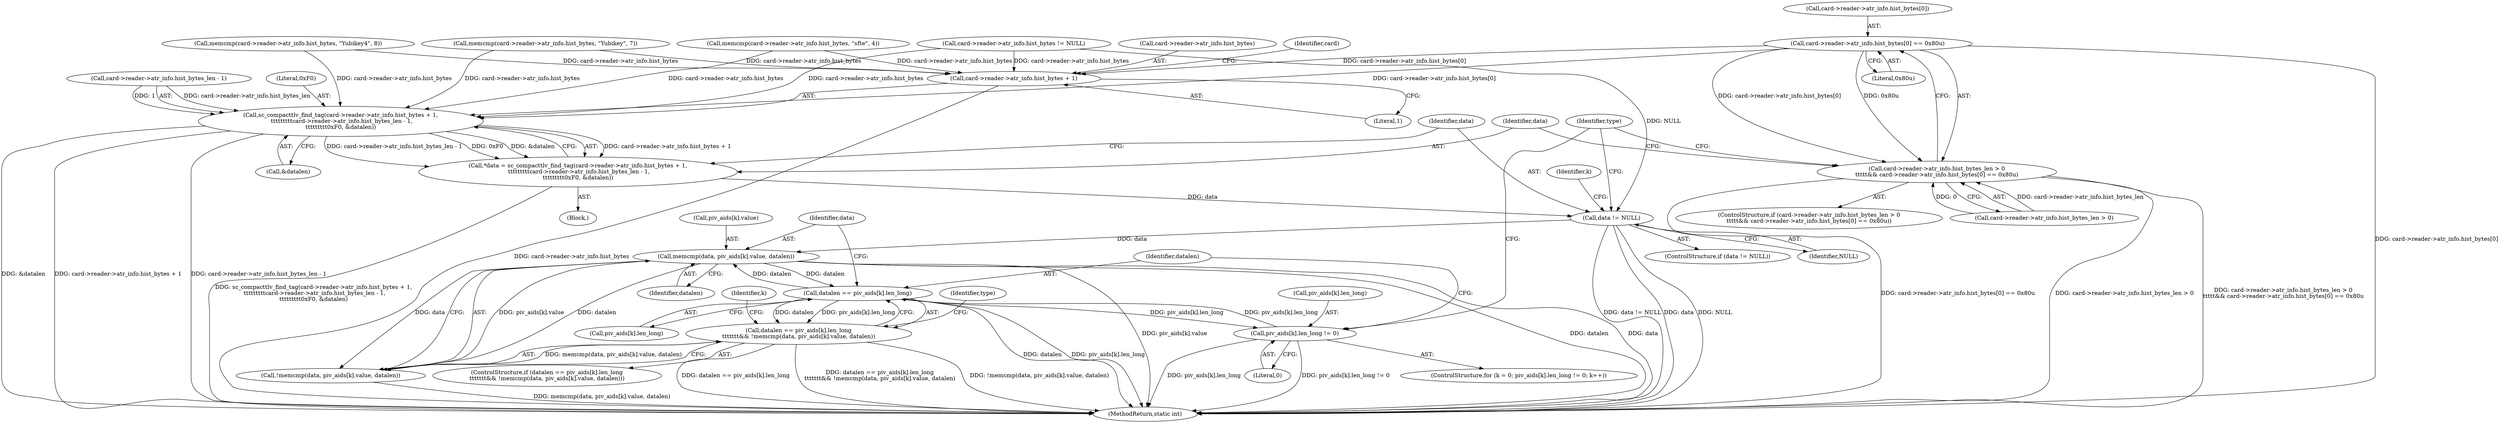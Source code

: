 digraph "0_OpenSC_8fe377e93b4b56060e5bbfb6f3142ceaeca744fa_15@API" {
"1000273" [label="(Call,card->reader->atr_info.hist_bytes[0] == 0x80u)"];
"1000263" [label="(Call,card->reader->atr_info.hist_bytes_len > 0\n\t\t\t\t\t&& card->reader->atr_info.hist_bytes[0] == 0x80u)"];
"1000289" [label="(Call,sc_compacttlv_find_tag(card->reader->atr_info.hist_bytes + 1,\n \t\t\t\t\t\t\t\t\tcard->reader->atr_info.hist_bytes_len - 1,\n\t\t\t\t\t\t\t\t\t0xF0, &datalen))"];
"1000287" [label="(Call,*data = sc_compacttlv_find_tag(card->reader->atr_info.hist_bytes + 1,\n \t\t\t\t\t\t\t\t\tcard->reader->atr_info.hist_bytes_len - 1,\n\t\t\t\t\t\t\t\t\t0xF0, &datalen))"];
"1000312" [label="(Call,data != NULL)"];
"1000341" [label="(Call,memcmp(data, piv_aids[k].value, datalen))"];
"1000333" [label="(Call,datalen == piv_aids[k].len_long)"];
"1000321" [label="(Call,piv_aids[k].len_long != 0)"];
"1000332" [label="(Call,datalen == piv_aids[k].len_long\n\t\t\t\t\t\t\t&& !memcmp(data, piv_aids[k].value, datalen))"];
"1000340" [label="(Call,!memcmp(data, piv_aids[k].value, datalen))"];
"1000290" [label="(Call,card->reader->atr_info.hist_bytes + 1)"];
"1000322" [label="(Call,piv_aids[k].len_long)"];
"1000321" [label="(Call,piv_aids[k].len_long != 0)"];
"1000299" [label="(Call,card->reader->atr_info.hist_bytes_len - 1)"];
"1000335" [label="(Call,piv_aids[k].len_long)"];
"1000291" [label="(Call,card->reader->atr_info.hist_bytes)"];
"1000309" [label="(Call,&datalen)"];
"1000287" [label="(Call,*data = sc_compacttlv_find_tag(card->reader->atr_info.hist_bytes + 1,\n \t\t\t\t\t\t\t\t\tcard->reader->atr_info.hist_bytes_len - 1,\n\t\t\t\t\t\t\t\t\t0xF0, &datalen))"];
"1000329" [label="(Identifier,k)"];
"1000220" [label="(Call,memcmp(card->reader->atr_info.hist_bytes, \"Yubikey\", 7))"];
"1000343" [label="(Call,piv_aids[k].value)"];
"1000263" [label="(Call,card->reader->atr_info.hist_bytes_len > 0\n\t\t\t\t\t&& card->reader->atr_info.hist_bytes[0] == 0x80u)"];
"1000262" [label="(ControlStructure,if (card->reader->atr_info.hist_bytes_len > 0\n\t\t\t\t\t&& card->reader->atr_info.hist_bytes[0] == 0x80u))"];
"1000171" [label="(Call,card->reader->atr_info.hist_bytes != NULL)"];
"1000289" [label="(Call,sc_compacttlv_find_tag(card->reader->atr_info.hist_bytes + 1,\n \t\t\t\t\t\t\t\t\tcard->reader->atr_info.hist_bytes_len - 1,\n\t\t\t\t\t\t\t\t\t0xF0, &datalen))"];
"1000356" [label="(Identifier,type)"];
"1000290" [label="(Call,card->reader->atr_info.hist_bytes + 1)"];
"1000342" [label="(Identifier,data)"];
"1000332" [label="(Call,datalen == piv_aids[k].len_long\n\t\t\t\t\t\t\t&& !memcmp(data, piv_aids[k].value, datalen))"];
"1000348" [label="(Identifier,datalen)"];
"1000288" [label="(Identifier,data)"];
"1000264" [label="(Call,card->reader->atr_info.hist_bytes_len > 0)"];
"1000331" [label="(ControlStructure,if (datalen == piv_aids[k].len_long\n\t\t\t\t\t\t\t&& !memcmp(data, piv_aids[k].value, datalen)))"];
"1000313" [label="(Identifier,data)"];
"1000303" [label="(Identifier,card)"];
"1000311" [label="(ControlStructure,if (data != NULL))"];
"1000341" [label="(Call,memcmp(data, piv_aids[k].value, datalen))"];
"1000351" [label="(Identifier,type)"];
"1000283" [label="(Literal,0x80u)"];
"1000273" [label="(Call,card->reader->atr_info.hist_bytes[0] == 0x80u)"];
"1000334" [label="(Identifier,datalen)"];
"1000314" [label="(Identifier,NULL)"];
"1000333" [label="(Call,datalen == piv_aids[k].len_long)"];
"1000526" [label="(MethodReturn,static int)"];
"1000274" [label="(Call,card->reader->atr_info.hist_bytes[0])"];
"1000340" [label="(Call,!memcmp(data, piv_aids[k].value, datalen))"];
"1000317" [label="(ControlStructure,for (k = 0; piv_aids[k].len_long != 0; k++))"];
"1000327" [label="(Literal,0)"];
"1000298" [label="(Literal,1)"];
"1000247" [label="(Call,memcmp(card->reader->atr_info.hist_bytes, \"sfte\", 4))"];
"1000308" [label="(Literal,0xF0)"];
"1000312" [label="(Call,data != NULL)"];
"1000284" [label="(Block,)"];
"1000319" [label="(Identifier,k)"];
"1000193" [label="(Call,memcmp(card->reader->atr_info.hist_bytes, \"Yubikey4\", 8))"];
"1000273" -> "1000263"  [label="AST: "];
"1000273" -> "1000283"  [label="CFG: "];
"1000274" -> "1000273"  [label="AST: "];
"1000283" -> "1000273"  [label="AST: "];
"1000263" -> "1000273"  [label="CFG: "];
"1000273" -> "1000526"  [label="DDG: card->reader->atr_info.hist_bytes[0]"];
"1000273" -> "1000263"  [label="DDG: card->reader->atr_info.hist_bytes[0]"];
"1000273" -> "1000263"  [label="DDG: 0x80u"];
"1000273" -> "1000289"  [label="DDG: card->reader->atr_info.hist_bytes[0]"];
"1000273" -> "1000290"  [label="DDG: card->reader->atr_info.hist_bytes[0]"];
"1000263" -> "1000262"  [label="AST: "];
"1000263" -> "1000264"  [label="CFG: "];
"1000264" -> "1000263"  [label="AST: "];
"1000288" -> "1000263"  [label="CFG: "];
"1000356" -> "1000263"  [label="CFG: "];
"1000263" -> "1000526"  [label="DDG: card->reader->atr_info.hist_bytes_len > 0"];
"1000263" -> "1000526"  [label="DDG: card->reader->atr_info.hist_bytes_len > 0\n\t\t\t\t\t&& card->reader->atr_info.hist_bytes[0] == 0x80u"];
"1000263" -> "1000526"  [label="DDG: card->reader->atr_info.hist_bytes[0] == 0x80u"];
"1000264" -> "1000263"  [label="DDG: card->reader->atr_info.hist_bytes_len"];
"1000264" -> "1000263"  [label="DDG: 0"];
"1000289" -> "1000287"  [label="AST: "];
"1000289" -> "1000309"  [label="CFG: "];
"1000290" -> "1000289"  [label="AST: "];
"1000299" -> "1000289"  [label="AST: "];
"1000308" -> "1000289"  [label="AST: "];
"1000309" -> "1000289"  [label="AST: "];
"1000287" -> "1000289"  [label="CFG: "];
"1000289" -> "1000526"  [label="DDG: &datalen"];
"1000289" -> "1000526"  [label="DDG: card->reader->atr_info.hist_bytes + 1"];
"1000289" -> "1000526"  [label="DDG: card->reader->atr_info.hist_bytes_len - 1"];
"1000289" -> "1000287"  [label="DDG: card->reader->atr_info.hist_bytes + 1"];
"1000289" -> "1000287"  [label="DDG: card->reader->atr_info.hist_bytes_len - 1"];
"1000289" -> "1000287"  [label="DDG: 0xF0"];
"1000289" -> "1000287"  [label="DDG: &datalen"];
"1000247" -> "1000289"  [label="DDG: card->reader->atr_info.hist_bytes"];
"1000171" -> "1000289"  [label="DDG: card->reader->atr_info.hist_bytes"];
"1000220" -> "1000289"  [label="DDG: card->reader->atr_info.hist_bytes"];
"1000193" -> "1000289"  [label="DDG: card->reader->atr_info.hist_bytes"];
"1000299" -> "1000289"  [label="DDG: card->reader->atr_info.hist_bytes_len"];
"1000299" -> "1000289"  [label="DDG: 1"];
"1000287" -> "1000284"  [label="AST: "];
"1000288" -> "1000287"  [label="AST: "];
"1000313" -> "1000287"  [label="CFG: "];
"1000287" -> "1000526"  [label="DDG: sc_compacttlv_find_tag(card->reader->atr_info.hist_bytes + 1,\n \t\t\t\t\t\t\t\t\tcard->reader->atr_info.hist_bytes_len - 1,\n\t\t\t\t\t\t\t\t\t0xF0, &datalen)"];
"1000287" -> "1000312"  [label="DDG: data"];
"1000312" -> "1000311"  [label="AST: "];
"1000312" -> "1000314"  [label="CFG: "];
"1000313" -> "1000312"  [label="AST: "];
"1000314" -> "1000312"  [label="AST: "];
"1000319" -> "1000312"  [label="CFG: "];
"1000356" -> "1000312"  [label="CFG: "];
"1000312" -> "1000526"  [label="DDG: data != NULL"];
"1000312" -> "1000526"  [label="DDG: data"];
"1000312" -> "1000526"  [label="DDG: NULL"];
"1000171" -> "1000312"  [label="DDG: NULL"];
"1000312" -> "1000341"  [label="DDG: data"];
"1000341" -> "1000340"  [label="AST: "];
"1000341" -> "1000348"  [label="CFG: "];
"1000342" -> "1000341"  [label="AST: "];
"1000343" -> "1000341"  [label="AST: "];
"1000348" -> "1000341"  [label="AST: "];
"1000340" -> "1000341"  [label="CFG: "];
"1000341" -> "1000526"  [label="DDG: piv_aids[k].value"];
"1000341" -> "1000526"  [label="DDG: datalen"];
"1000341" -> "1000526"  [label="DDG: data"];
"1000341" -> "1000333"  [label="DDG: datalen"];
"1000341" -> "1000340"  [label="DDG: data"];
"1000341" -> "1000340"  [label="DDG: piv_aids[k].value"];
"1000341" -> "1000340"  [label="DDG: datalen"];
"1000333" -> "1000341"  [label="DDG: datalen"];
"1000333" -> "1000332"  [label="AST: "];
"1000333" -> "1000335"  [label="CFG: "];
"1000334" -> "1000333"  [label="AST: "];
"1000335" -> "1000333"  [label="AST: "];
"1000342" -> "1000333"  [label="CFG: "];
"1000332" -> "1000333"  [label="CFG: "];
"1000333" -> "1000526"  [label="DDG: datalen"];
"1000333" -> "1000526"  [label="DDG: piv_aids[k].len_long"];
"1000333" -> "1000321"  [label="DDG: piv_aids[k].len_long"];
"1000333" -> "1000332"  [label="DDG: datalen"];
"1000333" -> "1000332"  [label="DDG: piv_aids[k].len_long"];
"1000321" -> "1000333"  [label="DDG: piv_aids[k].len_long"];
"1000321" -> "1000317"  [label="AST: "];
"1000321" -> "1000327"  [label="CFG: "];
"1000322" -> "1000321"  [label="AST: "];
"1000327" -> "1000321"  [label="AST: "];
"1000334" -> "1000321"  [label="CFG: "];
"1000356" -> "1000321"  [label="CFG: "];
"1000321" -> "1000526"  [label="DDG: piv_aids[k].len_long"];
"1000321" -> "1000526"  [label="DDG: piv_aids[k].len_long != 0"];
"1000332" -> "1000331"  [label="AST: "];
"1000332" -> "1000340"  [label="CFG: "];
"1000340" -> "1000332"  [label="AST: "];
"1000351" -> "1000332"  [label="CFG: "];
"1000329" -> "1000332"  [label="CFG: "];
"1000332" -> "1000526"  [label="DDG: datalen == piv_aids[k].len_long"];
"1000332" -> "1000526"  [label="DDG: datalen == piv_aids[k].len_long\n\t\t\t\t\t\t\t&& !memcmp(data, piv_aids[k].value, datalen)"];
"1000332" -> "1000526"  [label="DDG: !memcmp(data, piv_aids[k].value, datalen)"];
"1000340" -> "1000332"  [label="DDG: memcmp(data, piv_aids[k].value, datalen)"];
"1000340" -> "1000526"  [label="DDG: memcmp(data, piv_aids[k].value, datalen)"];
"1000290" -> "1000298"  [label="CFG: "];
"1000291" -> "1000290"  [label="AST: "];
"1000298" -> "1000290"  [label="AST: "];
"1000303" -> "1000290"  [label="CFG: "];
"1000290" -> "1000526"  [label="DDG: card->reader->atr_info.hist_bytes"];
"1000247" -> "1000290"  [label="DDG: card->reader->atr_info.hist_bytes"];
"1000171" -> "1000290"  [label="DDG: card->reader->atr_info.hist_bytes"];
"1000220" -> "1000290"  [label="DDG: card->reader->atr_info.hist_bytes"];
"1000193" -> "1000290"  [label="DDG: card->reader->atr_info.hist_bytes"];
}
